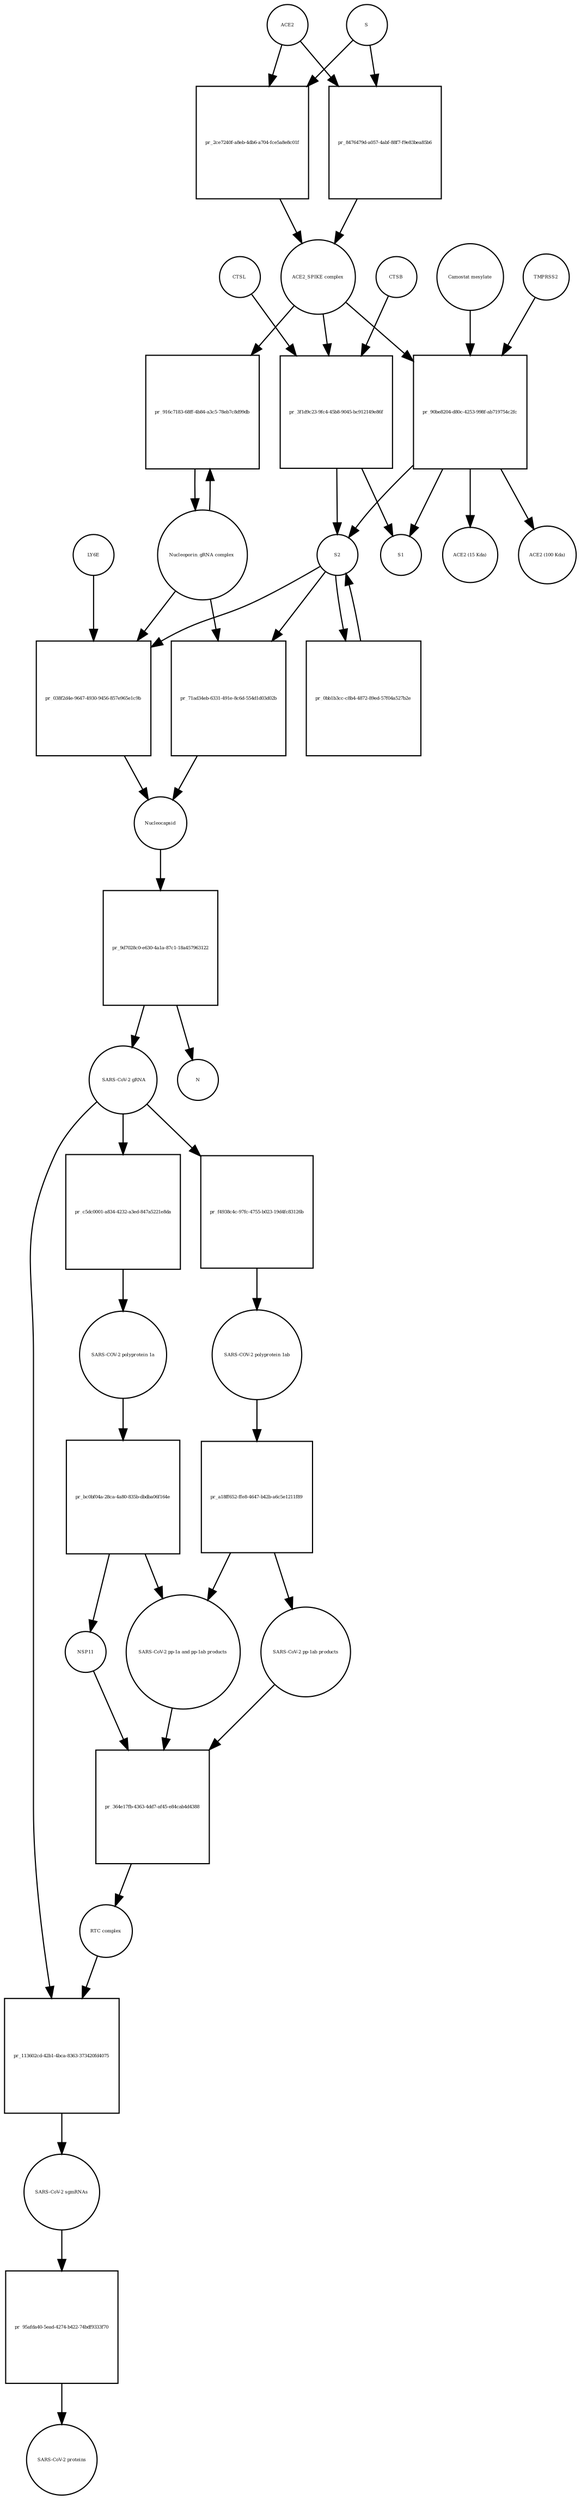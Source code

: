 strict digraph  {
ACE2 [annotation="", bipartite=0, cls=macromolecule, fontsize=4, label=ACE2, shape=circle];
"pr_2ce7240f-a8eb-4db6-a704-fce5a8e8c01f" [annotation="", bipartite=1, cls=process, fontsize=4, label="pr_2ce7240f-a8eb-4db6-a704-fce5a8e8c01f", shape=square];
"ACE2_SPIKE complex" [annotation="", bipartite=0, cls=complex, fontsize=4, label="ACE2_SPIKE complex", shape=circle];
S [annotation="", bipartite=0, cls="macromolecule multimer", fontsize=4, label=S, shape=circle];
"Nucleoporin_gRNA complex " [annotation="", bipartite=0, cls=complex, fontsize=4, label="Nucleoporin_gRNA complex ", shape=circle];
"pr_916c7183-68ff-4b84-a3c5-78eb7c8d99db" [annotation="", bipartite=1, cls=process, fontsize=4, label="pr_916c7183-68ff-4b84-a3c5-78eb7c8d99db", shape=square];
"pr_3f1d9c23-9fc4-45b8-9045-bc912149e86f" [annotation="", bipartite=1, cls=process, fontsize=4, label="pr_3f1d9c23-9fc4-45b8-9045-bc912149e86f", shape=square];
S2 [annotation="", bipartite=0, cls=macromolecule, fontsize=4, label=S2, shape=circle];
CTSB [annotation="", bipartite=0, cls=macromolecule, fontsize=4, label=CTSB, shape=circle];
CTSL [annotation="", bipartite=0, cls=macromolecule, fontsize=4, label=CTSL, shape=circle];
S1 [annotation="", bipartite=0, cls=macromolecule, fontsize=4, label=S1, shape=circle];
"pr_90be8204-d80c-4253-998f-ab719754c2fc" [annotation="", bipartite=1, cls=process, fontsize=4, label="pr_90be8204-d80c-4253-998f-ab719754c2fc", shape=square];
TMPRSS2 [annotation="", bipartite=0, cls=macromolecule, fontsize=4, label=TMPRSS2, shape=circle];
"Camostat mesylate" [annotation="urn_miriam_pubchem.compound_2536", bipartite=0, cls="simple chemical", fontsize=4, label="Camostat mesylate", shape=circle];
"ACE2 (15 Kda)" [annotation="", bipartite=0, cls=macromolecule, fontsize=4, label="ACE2 (15 Kda)", shape=circle];
"ACE2 (100 Kda)" [annotation="", bipartite=0, cls=macromolecule, fontsize=4, label="ACE2 (100 Kda)", shape=circle];
"pr_8476479d-a057-4abf-88f7-f9e83bea85b6" [annotation="", bipartite=1, cls=process, fontsize=4, label="pr_8476479d-a057-4abf-88f7-f9e83bea85b6", shape=square];
"pr_038f2d4e-9647-4930-9456-857e965e1c9b" [annotation="", bipartite=1, cls=process, fontsize=4, label="pr_038f2d4e-9647-4930-9456-857e965e1c9b", shape=square];
Nucleocapsid [annotation="", bipartite=0, cls=complex, fontsize=4, label=Nucleocapsid, shape=circle];
LY6E [annotation="", bipartite=0, cls=macromolecule, fontsize=4, label=LY6E, shape=circle];
"pr_0bb1b3cc-c8b4-4872-89ed-57f04a527b2e" [annotation="", bipartite=1, cls=process, fontsize=4, label="pr_0bb1b3cc-c8b4-4872-89ed-57f04a527b2e", shape=square];
"pr_71ad34eb-6331-491e-8c6d-554d1d03d02b" [annotation="", bipartite=1, cls=process, fontsize=4, label="pr_71ad34eb-6331-491e-8c6d-554d1d03d02b", shape=square];
" SARS-CoV-2 gRNA" [annotation="", bipartite=0, cls="nucleic acid feature", fontsize=4, label=" SARS-CoV-2 gRNA", shape=circle];
"pr_f4938c4c-97fc-4755-b023-19d4fc83126b" [annotation="", bipartite=1, cls=process, fontsize=4, label="pr_f4938c4c-97fc-4755-b023-19d4fc83126b", shape=square];
"SARS-COV-2 polyprotein 1ab" [annotation="", bipartite=0, cls=macromolecule, fontsize=4, label="SARS-COV-2 polyprotein 1ab", shape=circle];
"pr_9d7028c0-e630-4a1a-87c1-18a457963122" [annotation="", bipartite=1, cls=process, fontsize=4, label="pr_9d7028c0-e630-4a1a-87c1-18a457963122", shape=square];
N [annotation="", bipartite=0, cls=macromolecule, fontsize=4, label=N, shape=circle];
"pr_113602cd-42b1-4bca-8363-373420fd4075" [annotation="", bipartite=1, cls=process, fontsize=4, label="pr_113602cd-42b1-4bca-8363-373420fd4075", shape=square];
"SARS-CoV-2 sgmRNAs" [annotation="", bipartite=0, cls=complex, fontsize=4, label="SARS-CoV-2 sgmRNAs", shape=circle];
"RTC complex" [annotation="", bipartite=0, cls=complex, fontsize=4, label="RTC complex", shape=circle];
"pr_95afda40-5ead-4274-b422-74bdf9333f70" [annotation="", bipartite=1, cls=process, fontsize=4, label="pr_95afda40-5ead-4274-b422-74bdf9333f70", shape=square];
"SARS-CoV-2 proteins" [annotation="", bipartite=0, cls=complex, fontsize=4, label="SARS-CoV-2 proteins", shape=circle];
"pr_a18ff652-ffe8-4647-b42b-a6c5e1211f89" [annotation="", bipartite=1, cls=process, fontsize=4, label="pr_a18ff652-ffe8-4647-b42b-a6c5e1211f89", shape=square];
"SARS-CoV-2 pp-1ab products" [annotation="", bipartite=0, cls=complex, fontsize=4, label="SARS-CoV-2 pp-1ab products", shape=circle];
"SARS-CoV-2 pp-1a and pp-1ab products" [annotation="", bipartite=0, cls=complex, fontsize=4, label="SARS-CoV-2 pp-1a and pp-1ab products", shape=circle];
"pr_364e17fb-4363-4dd7-af45-e84cab4d4388" [annotation="", bipartite=1, cls=process, fontsize=4, label="pr_364e17fb-4363-4dd7-af45-e84cab4d4388", shape=square];
NSP11 [annotation="", bipartite=0, cls=macromolecule, fontsize=4, label=NSP11, shape=circle];
"SARS-COV-2 polyprotein 1a" [annotation="", bipartite=0, cls=macromolecule, fontsize=4, label="SARS-COV-2 polyprotein 1a", shape=circle];
"pr_bc0bf04a-28ca-4a80-835b-dbdba06f164e" [annotation="", bipartite=1, cls=process, fontsize=4, label="pr_bc0bf04a-28ca-4a80-835b-dbdba06f164e", shape=square];
"pr_c5dc0001-a834-4232-a3ed-847a5221e8da" [annotation="", bipartite=1, cls=process, fontsize=4, label="pr_c5dc0001-a834-4232-a3ed-847a5221e8da", shape=square];
ACE2 -> "pr_2ce7240f-a8eb-4db6-a704-fce5a8e8c01f"  [annotation="", interaction_type=consumption];
ACE2 -> "pr_8476479d-a057-4abf-88f7-f9e83bea85b6"  [annotation="", interaction_type=consumption];
"pr_2ce7240f-a8eb-4db6-a704-fce5a8e8c01f" -> "ACE2_SPIKE complex"  [annotation="", interaction_type=production];
"ACE2_SPIKE complex" -> "pr_916c7183-68ff-4b84-a3c5-78eb7c8d99db"  [annotation="urn_miriam_pubmed_32142651|urn_miriam_pubmed_32094589", interaction_type=stimulation];
"ACE2_SPIKE complex" -> "pr_3f1d9c23-9fc4-45b8-9045-bc912149e86f"  [annotation="", interaction_type=consumption];
"ACE2_SPIKE complex" -> "pr_90be8204-d80c-4253-998f-ab719754c2fc"  [annotation="", interaction_type=consumption];
S -> "pr_2ce7240f-a8eb-4db6-a704-fce5a8e8c01f"  [annotation="", interaction_type=consumption];
S -> "pr_8476479d-a057-4abf-88f7-f9e83bea85b6"  [annotation="", interaction_type=consumption];
"Nucleoporin_gRNA complex " -> "pr_916c7183-68ff-4b84-a3c5-78eb7c8d99db"  [annotation="", interaction_type=consumption];
"Nucleoporin_gRNA complex " -> "pr_038f2d4e-9647-4930-9456-857e965e1c9b"  [annotation="", interaction_type=consumption];
"Nucleoporin_gRNA complex " -> "pr_71ad34eb-6331-491e-8c6d-554d1d03d02b"  [annotation="", interaction_type=consumption];
"pr_916c7183-68ff-4b84-a3c5-78eb7c8d99db" -> "Nucleoporin_gRNA complex "  [annotation="", interaction_type=production];
"pr_3f1d9c23-9fc4-45b8-9045-bc912149e86f" -> S2  [annotation="", interaction_type=production];
"pr_3f1d9c23-9fc4-45b8-9045-bc912149e86f" -> S1  [annotation="", interaction_type=production];
S2 -> "pr_038f2d4e-9647-4930-9456-857e965e1c9b"  [annotation="urn_miriam_doi_10.1101%2F2020.03.05.979260|urn_miriam_doi_10.1101%2F2020.04.02.021469", interaction_type=stimulation];
S2 -> "pr_0bb1b3cc-c8b4-4872-89ed-57f04a527b2e"  [annotation="", interaction_type=consumption];
S2 -> "pr_71ad34eb-6331-491e-8c6d-554d1d03d02b"  [annotation="", interaction_type=stimulation];
CTSB -> "pr_3f1d9c23-9fc4-45b8-9045-bc912149e86f"  [annotation=urn_miriam_pubmed_32142651, interaction_type=catalysis];
CTSL -> "pr_3f1d9c23-9fc4-45b8-9045-bc912149e86f"  [annotation=urn_miriam_pubmed_32142651, interaction_type=catalysis];
"pr_90be8204-d80c-4253-998f-ab719754c2fc" -> S2  [annotation="", interaction_type=production];
"pr_90be8204-d80c-4253-998f-ab719754c2fc" -> S1  [annotation="", interaction_type=production];
"pr_90be8204-d80c-4253-998f-ab719754c2fc" -> "ACE2 (15 Kda)"  [annotation="", interaction_type=production];
"pr_90be8204-d80c-4253-998f-ab719754c2fc" -> "ACE2 (100 Kda)"  [annotation="", interaction_type=production];
TMPRSS2 -> "pr_90be8204-d80c-4253-998f-ab719754c2fc"  [annotation="urn_miriam_pubmed_32142651|urn_miriam_pubmed_32094589|urn_miriam_pubmed_24227843", interaction_type=catalysis];
"Camostat mesylate" -> "pr_90be8204-d80c-4253-998f-ab719754c2fc"  [annotation="urn_miriam_pubmed_32142651|urn_miriam_pubmed_32094589|urn_miriam_pubmed_24227843", interaction_type=inhibition];
"pr_8476479d-a057-4abf-88f7-f9e83bea85b6" -> "ACE2_SPIKE complex"  [annotation="", interaction_type=production];
"pr_038f2d4e-9647-4930-9456-857e965e1c9b" -> Nucleocapsid  [annotation="", interaction_type=production];
Nucleocapsid -> "pr_9d7028c0-e630-4a1a-87c1-18a457963122"  [annotation="", interaction_type=consumption];
LY6E -> "pr_038f2d4e-9647-4930-9456-857e965e1c9b"  [annotation="urn_miriam_doi_10.1101%2F2020.03.05.979260|urn_miriam_doi_10.1101%2F2020.04.02.021469", interaction_type=inhibition];
"pr_0bb1b3cc-c8b4-4872-89ed-57f04a527b2e" -> S2  [annotation="", interaction_type=production];
"pr_71ad34eb-6331-491e-8c6d-554d1d03d02b" -> Nucleocapsid  [annotation="", interaction_type=production];
" SARS-CoV-2 gRNA" -> "pr_f4938c4c-97fc-4755-b023-19d4fc83126b"  [annotation="", interaction_type=consumption];
" SARS-CoV-2 gRNA" -> "pr_113602cd-42b1-4bca-8363-373420fd4075"  [annotation="", interaction_type=consumption];
" SARS-CoV-2 gRNA" -> "pr_c5dc0001-a834-4232-a3ed-847a5221e8da"  [annotation="", interaction_type=consumption];
"pr_f4938c4c-97fc-4755-b023-19d4fc83126b" -> "SARS-COV-2 polyprotein 1ab"  [annotation="", interaction_type=production];
"SARS-COV-2 polyprotein 1ab" -> "pr_a18ff652-ffe8-4647-b42b-a6c5e1211f89"  [annotation=urn_miriam_pubmed_31226023, interaction_type=catalysis];
"pr_9d7028c0-e630-4a1a-87c1-18a457963122" -> " SARS-CoV-2 gRNA"  [annotation="", interaction_type=production];
"pr_9d7028c0-e630-4a1a-87c1-18a457963122" -> N  [annotation="", interaction_type=production];
"pr_113602cd-42b1-4bca-8363-373420fd4075" -> "SARS-CoV-2 sgmRNAs"  [annotation="", interaction_type=production];
"SARS-CoV-2 sgmRNAs" -> "pr_95afda40-5ead-4274-b422-74bdf9333f70"  [annotation="", interaction_type=consumption];
"RTC complex" -> "pr_113602cd-42b1-4bca-8363-373420fd4075"  [annotation=urn_miriam_pubmed_31226023, interaction_type="necessary stimulation"];
"pr_95afda40-5ead-4274-b422-74bdf9333f70" -> "SARS-CoV-2 proteins"  [annotation="", interaction_type=production];
"pr_a18ff652-ffe8-4647-b42b-a6c5e1211f89" -> "SARS-CoV-2 pp-1ab products"  [annotation="", interaction_type=production];
"pr_a18ff652-ffe8-4647-b42b-a6c5e1211f89" -> "SARS-CoV-2 pp-1a and pp-1ab products"  [annotation="", interaction_type=production];
"SARS-CoV-2 pp-1ab products" -> "pr_364e17fb-4363-4dd7-af45-e84cab4d4388"  [annotation="", interaction_type=consumption];
"SARS-CoV-2 pp-1a and pp-1ab products" -> "pr_364e17fb-4363-4dd7-af45-e84cab4d4388"  [annotation="", interaction_type=consumption];
"pr_364e17fb-4363-4dd7-af45-e84cab4d4388" -> "RTC complex"  [annotation="", interaction_type=production];
NSP11 -> "pr_364e17fb-4363-4dd7-af45-e84cab4d4388"  [annotation="", interaction_type=consumption];
"SARS-COV-2 polyprotein 1a" -> "pr_bc0bf04a-28ca-4a80-835b-dbdba06f164e"  [annotation=urn_miriam_pubmed_31226023, interaction_type=catalysis];
"pr_bc0bf04a-28ca-4a80-835b-dbdba06f164e" -> NSP11  [annotation="", interaction_type=production];
"pr_bc0bf04a-28ca-4a80-835b-dbdba06f164e" -> "SARS-CoV-2 pp-1a and pp-1ab products"  [annotation="", interaction_type=production];
"pr_c5dc0001-a834-4232-a3ed-847a5221e8da" -> "SARS-COV-2 polyprotein 1a"  [annotation="", interaction_type=production];
}
